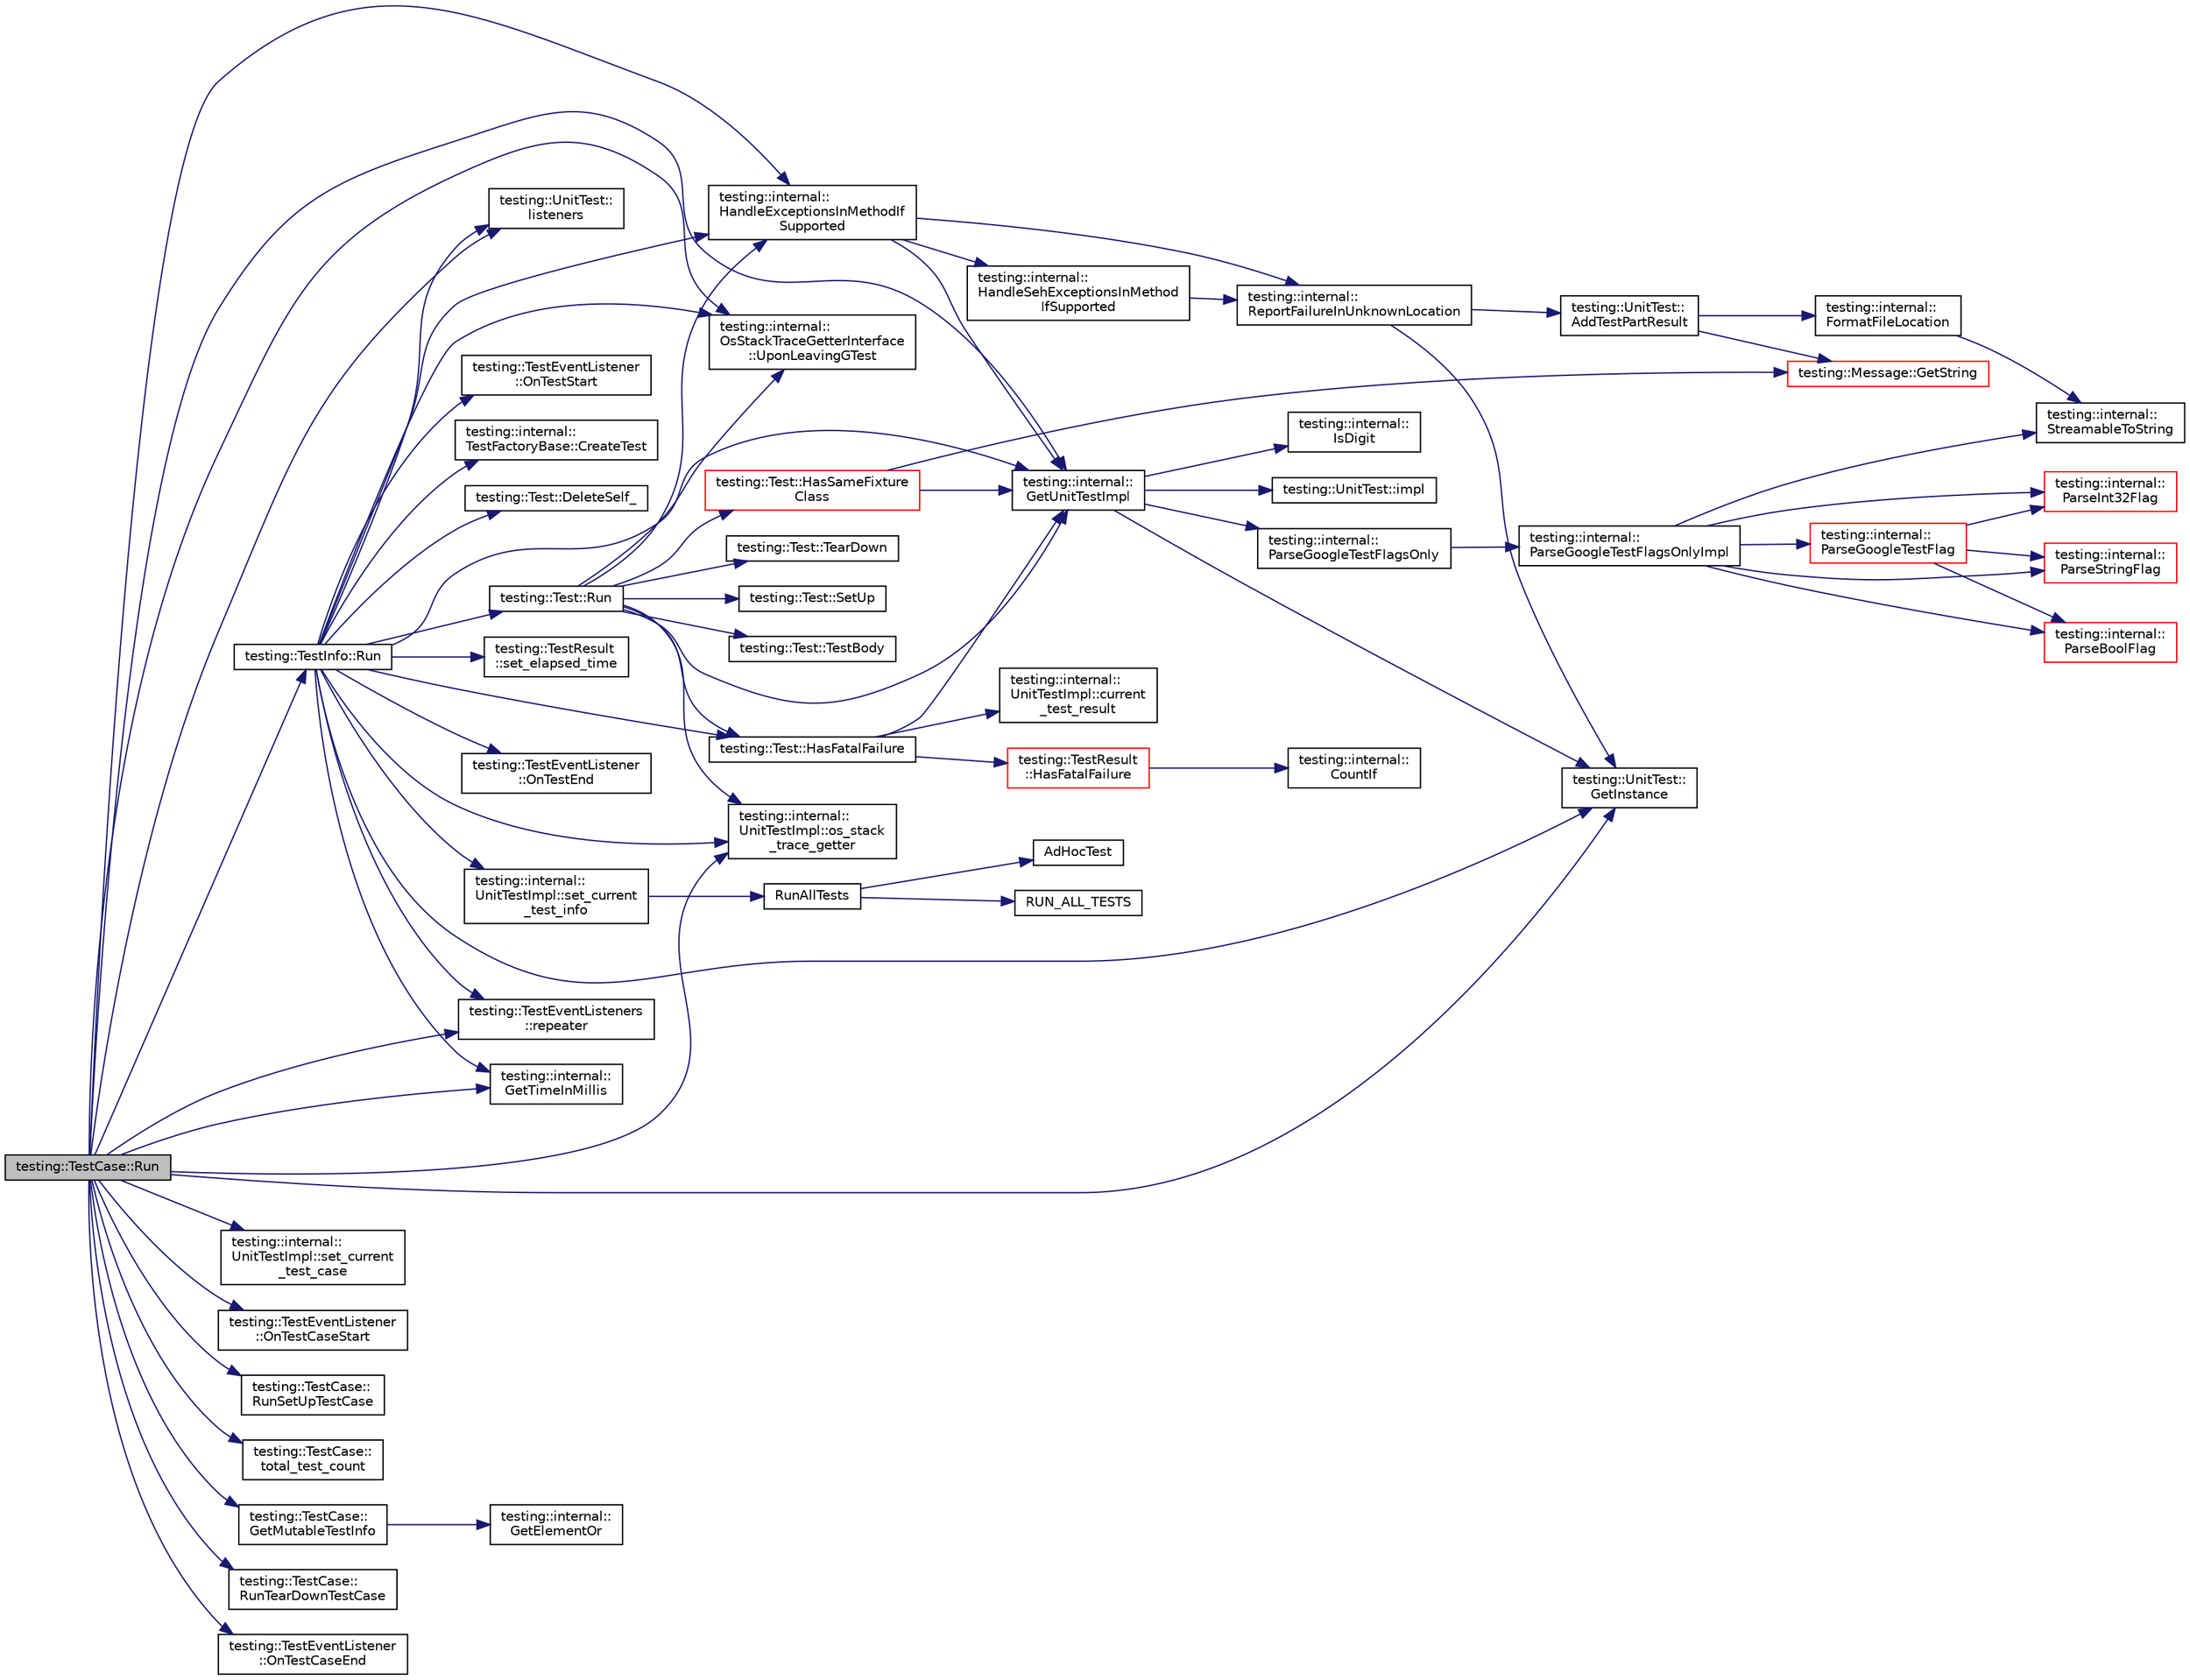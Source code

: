 digraph "testing::TestCase::Run"
{
  edge [fontname="Helvetica",fontsize="10",labelfontname="Helvetica",labelfontsize="10"];
  node [fontname="Helvetica",fontsize="10",shape=record];
  rankdir="LR";
  Node125 [label="testing::TestCase::Run",height=0.2,width=0.4,color="black", fillcolor="grey75", style="filled", fontcolor="black"];
  Node125 -> Node126 [color="midnightblue",fontsize="10",style="solid",fontname="Helvetica"];
  Node126 [label="testing::internal::\lGetUnitTestImpl",height=0.2,width=0.4,color="black", fillcolor="white", style="filled",URL="$d0/da7/namespacetesting_1_1internal.html#a9bd0caf5d16512de38b39599c13ee634"];
  Node126 -> Node127 [color="midnightblue",fontsize="10",style="solid",fontname="Helvetica"];
  Node127 [label="testing::UnitTest::\lGetInstance",height=0.2,width=0.4,color="black", fillcolor="white", style="filled",URL="$d7/d47/classtesting_1_1_unit_test.html#a24192400b70b3b946746954e9574fb8e"];
  Node126 -> Node128 [color="midnightblue",fontsize="10",style="solid",fontname="Helvetica"];
  Node128 [label="testing::UnitTest::impl",height=0.2,width=0.4,color="black", fillcolor="white", style="filled",URL="$d7/d47/classtesting_1_1_unit_test.html#a4df5d11a58affb337d7fa62eaa07690e"];
  Node126 -> Node129 [color="midnightblue",fontsize="10",style="solid",fontname="Helvetica"];
  Node129 [label="testing::internal::\lParseGoogleTestFlagsOnly",height=0.2,width=0.4,color="black", fillcolor="white", style="filled",URL="$d0/da7/namespacetesting_1_1internal.html#a472880afbcc592a41e3d623e2dec8412"];
  Node129 -> Node130 [color="midnightblue",fontsize="10",style="solid",fontname="Helvetica"];
  Node130 [label="testing::internal::\lParseGoogleTestFlagsOnlyImpl",height=0.2,width=0.4,color="black", fillcolor="white", style="filled",URL="$d0/da7/namespacetesting_1_1internal.html#ae4c46ce8c3d016848fff52cc5133f2ac"];
  Node130 -> Node131 [color="midnightblue",fontsize="10",style="solid",fontname="Helvetica"];
  Node131 [label="testing::internal::\lStreamableToString",height=0.2,width=0.4,color="black", fillcolor="white", style="filled",URL="$d0/da7/namespacetesting_1_1internal.html#aad4beed95d0846e6ffc5da0978ef3bb9"];
  Node130 -> Node132 [color="midnightblue",fontsize="10",style="solid",fontname="Helvetica"];
  Node132 [label="testing::internal::\lParseBoolFlag",height=0.2,width=0.4,color="red", fillcolor="white", style="filled",URL="$d0/da7/namespacetesting_1_1internal.html#ada3b98e7cfe93f4ba2053c470d9e3e51"];
  Node130 -> Node134 [color="midnightblue",fontsize="10",style="solid",fontname="Helvetica"];
  Node134 [label="testing::internal::\lParseInt32Flag",height=0.2,width=0.4,color="red", fillcolor="white", style="filled",URL="$d0/da7/namespacetesting_1_1internal.html#ae3449e173767750b613114ceac6d916a"];
  Node130 -> Node139 [color="midnightblue",fontsize="10",style="solid",fontname="Helvetica"];
  Node139 [label="testing::internal::\lParseStringFlag",height=0.2,width=0.4,color="red", fillcolor="white", style="filled",URL="$d0/da7/namespacetesting_1_1internal.html#aa4ce312efaaf7a97aac2303173afe021"];
  Node130 -> Node153 [color="midnightblue",fontsize="10",style="solid",fontname="Helvetica"];
  Node153 [label="testing::internal::\lParseGoogleTestFlag",height=0.2,width=0.4,color="red", fillcolor="white", style="filled",URL="$d0/da7/namespacetesting_1_1internal.html#afccff08aa2b1ede0dd32c1364a5dee42"];
  Node153 -> Node132 [color="midnightblue",fontsize="10",style="solid",fontname="Helvetica"];
  Node153 -> Node139 [color="midnightblue",fontsize="10",style="solid",fontname="Helvetica"];
  Node153 -> Node134 [color="midnightblue",fontsize="10",style="solid",fontname="Helvetica"];
  Node126 -> Node163 [color="midnightblue",fontsize="10",style="solid",fontname="Helvetica"];
  Node163 [label="testing::internal::\lIsDigit",height=0.2,width=0.4,color="black", fillcolor="white", style="filled",URL="$d0/da7/namespacetesting_1_1internal.html#a4bd96b7fa6486802d33ddc217af55a39"];
  Node125 -> Node164 [color="midnightblue",fontsize="10",style="solid",fontname="Helvetica"];
  Node164 [label="testing::internal::\lUnitTestImpl::set_current\l_test_case",height=0.2,width=0.4,color="black", fillcolor="white", style="filled",URL="$d7/dda/classtesting_1_1internal_1_1_unit_test_impl.html#a7f0e79bdabd28819cc857e316a36a350"];
  Node125 -> Node127 [color="midnightblue",fontsize="10",style="solid",fontname="Helvetica"];
  Node125 -> Node165 [color="midnightblue",fontsize="10",style="solid",fontname="Helvetica"];
  Node165 [label="testing::UnitTest::\llisteners",height=0.2,width=0.4,color="black", fillcolor="white", style="filled",URL="$d7/d47/classtesting_1_1_unit_test.html#aac10085cf7c0d1751306db10cdd953cb"];
  Node125 -> Node166 [color="midnightblue",fontsize="10",style="solid",fontname="Helvetica"];
  Node166 [label="testing::TestEventListeners\l::repeater",height=0.2,width=0.4,color="black", fillcolor="white", style="filled",URL="$df/dab/classtesting_1_1_test_event_listeners.html#ad28af964081553de465fbfc1c5a46650"];
  Node125 -> Node167 [color="midnightblue",fontsize="10",style="solid",fontname="Helvetica"];
  Node167 [label="testing::TestEventListener\l::OnTestCaseStart",height=0.2,width=0.4,color="black", fillcolor="white", style="filled",URL="$d1/d46/classtesting_1_1_test_event_listener.html#ab4ed885d63f5bbff8076c1329b3dfe36"];
  Node125 -> Node168 [color="midnightblue",fontsize="10",style="solid",fontname="Helvetica"];
  Node168 [label="testing::internal::\lUnitTestImpl::os_stack\l_trace_getter",height=0.2,width=0.4,color="black", fillcolor="white", style="filled",URL="$d7/dda/classtesting_1_1internal_1_1_unit_test_impl.html#a71753679854f7fbba6c1568eb422fecb"];
  Node125 -> Node169 [color="midnightblue",fontsize="10",style="solid",fontname="Helvetica"];
  Node169 [label="testing::internal::\lOsStackTraceGetterInterface\l::UponLeavingGTest",height=0.2,width=0.4,color="black", fillcolor="white", style="filled",URL="$d7/d10/classtesting_1_1internal_1_1_os_stack_trace_getter_interface.html#a791bd120428b5a53d5eeba1b27296a39"];
  Node125 -> Node170 [color="midnightblue",fontsize="10",style="solid",fontname="Helvetica"];
  Node170 [label="testing::internal::\lHandleExceptionsInMethodIf\lSupported",height=0.2,width=0.4,color="black", fillcolor="white", style="filled",URL="$d0/da7/namespacetesting_1_1internal.html#addb2ed165b92b74e25fe9ebe9e46b9f9"];
  Node170 -> Node126 [color="midnightblue",fontsize="10",style="solid",fontname="Helvetica"];
  Node170 -> Node171 [color="midnightblue",fontsize="10",style="solid",fontname="Helvetica"];
  Node171 [label="testing::internal::\lHandleSehExceptionsInMethod\lIfSupported",height=0.2,width=0.4,color="black", fillcolor="white", style="filled",URL="$d0/da7/namespacetesting_1_1internal.html#ac5293b438139ef7ed05cb7fcaaf63545"];
  Node171 -> Node172 [color="midnightblue",fontsize="10",style="solid",fontname="Helvetica"];
  Node172 [label="testing::internal::\lReportFailureInUnknownLocation",height=0.2,width=0.4,color="black", fillcolor="white", style="filled",URL="$d0/da7/namespacetesting_1_1internal.html#a85f6ff0e40f9a5f10af66a73cf1364fa"];
  Node172 -> Node127 [color="midnightblue",fontsize="10",style="solid",fontname="Helvetica"];
  Node172 -> Node173 [color="midnightblue",fontsize="10",style="solid",fontname="Helvetica"];
  Node173 [label="testing::UnitTest::\lAddTestPartResult",height=0.2,width=0.4,color="black", fillcolor="white", style="filled",URL="$d7/d47/classtesting_1_1_unit_test.html#a1d157d2e9a5c1d3405333410c6b13932"];
  Node173 -> Node174 [color="midnightblue",fontsize="10",style="solid",fontname="Helvetica"];
  Node174 [label="testing::internal::\lFormatFileLocation",height=0.2,width=0.4,color="black", fillcolor="white", style="filled",URL="$d0/da7/namespacetesting_1_1internal.html#a31b7c3abed4a7c395f42c61e993989f4"];
  Node174 -> Node131 [color="midnightblue",fontsize="10",style="solid",fontname="Helvetica"];
  Node173 -> Node136 [color="midnightblue",fontsize="10",style="solid",fontname="Helvetica"];
  Node136 [label="testing::Message::GetString",height=0.2,width=0.4,color="red", fillcolor="white", style="filled",URL="$d2/da9/classtesting_1_1_message.html#a2cdc4df62bdcc9df37651a1cf527704e"];
  Node170 -> Node172 [color="midnightblue",fontsize="10",style="solid",fontname="Helvetica"];
  Node125 -> Node175 [color="midnightblue",fontsize="10",style="solid",fontname="Helvetica"];
  Node175 [label="testing::TestCase::\lRunSetUpTestCase",height=0.2,width=0.4,color="black", fillcolor="white", style="filled",URL="$d0/dfa/classtesting_1_1_test_case.html#a10763d318d617f921803741ec81919c5"];
  Node125 -> Node176 [color="midnightblue",fontsize="10",style="solid",fontname="Helvetica"];
  Node176 [label="testing::internal::\lGetTimeInMillis",height=0.2,width=0.4,color="black", fillcolor="white", style="filled",URL="$d0/da7/namespacetesting_1_1internal.html#ae66b46943a429e6efb1db456d4cae90c"];
  Node125 -> Node177 [color="midnightblue",fontsize="10",style="solid",fontname="Helvetica"];
  Node177 [label="testing::TestCase::\ltotal_test_count",height=0.2,width=0.4,color="black", fillcolor="white", style="filled",URL="$d0/dfa/classtesting_1_1_test_case.html#aba3cab19aaf7295284f0832f2cf895a3"];
  Node125 -> Node178 [color="midnightblue",fontsize="10",style="solid",fontname="Helvetica"];
  Node178 [label="testing::TestCase::\lGetMutableTestInfo",height=0.2,width=0.4,color="black", fillcolor="white", style="filled",URL="$d0/dfa/classtesting_1_1_test_case.html#aee03569f8ecb89cfe479e71f11edc3ea"];
  Node178 -> Node179 [color="midnightblue",fontsize="10",style="solid",fontname="Helvetica"];
  Node179 [label="testing::internal::\lGetElementOr",height=0.2,width=0.4,color="black", fillcolor="white", style="filled",URL="$d0/da7/namespacetesting_1_1internal.html#a71fdd20a0686bea3dc0cdcd95e0bca1c"];
  Node125 -> Node180 [color="midnightblue",fontsize="10",style="solid",fontname="Helvetica"];
  Node180 [label="testing::TestInfo::Run",height=0.2,width=0.4,color="black", fillcolor="white", style="filled",URL="$d1/d79/classtesting_1_1_test_info.html#ade784915e9be3a01e3a6ef509b77d6c9"];
  Node180 -> Node126 [color="midnightblue",fontsize="10",style="solid",fontname="Helvetica"];
  Node180 -> Node181 [color="midnightblue",fontsize="10",style="solid",fontname="Helvetica"];
  Node181 [label="testing::internal::\lUnitTestImpl::set_current\l_test_info",height=0.2,width=0.4,color="black", fillcolor="white", style="filled",URL="$d7/dda/classtesting_1_1internal_1_1_unit_test_impl.html#ab72211c99ce4427dfb472d6ecea62989"];
  Node181 -> Node182 [color="midnightblue",fontsize="10",style="solid",fontname="Helvetica"];
  Node182 [label="RunAllTests",height=0.2,width=0.4,color="black", fillcolor="white", style="filled",URL="$de/db0/gtest__output__test___8cc.html#ae0ca194f6b730e168850ce3179ad4f63"];
  Node182 -> Node183 [color="midnightblue",fontsize="10",style="solid",fontname="Helvetica"];
  Node183 [label="AdHocTest",height=0.2,width=0.4,color="black", fillcolor="white", style="filled",URL="$de/db0/gtest__output__test___8cc.html#a36cd4d21174efaa3066237d716028d49"];
  Node182 -> Node184 [color="midnightblue",fontsize="10",style="solid",fontname="Helvetica"];
  Node184 [label="RUN_ALL_TESTS",height=0.2,width=0.4,color="black", fillcolor="white", style="filled",URL="$d8/d73/gtest_8h.html#a853a3792807489591d3d4a2f2ff9359f"];
  Node180 -> Node127 [color="midnightblue",fontsize="10",style="solid",fontname="Helvetica"];
  Node180 -> Node165 [color="midnightblue",fontsize="10",style="solid",fontname="Helvetica"];
  Node180 -> Node166 [color="midnightblue",fontsize="10",style="solid",fontname="Helvetica"];
  Node180 -> Node185 [color="midnightblue",fontsize="10",style="solid",fontname="Helvetica"];
  Node185 [label="testing::TestEventListener\l::OnTestStart",height=0.2,width=0.4,color="black", fillcolor="white", style="filled",URL="$d1/d46/classtesting_1_1_test_event_listener.html#ab4f6a0ca16ae75daf385b3b5914e1048"];
  Node180 -> Node176 [color="midnightblue",fontsize="10",style="solid",fontname="Helvetica"];
  Node180 -> Node168 [color="midnightblue",fontsize="10",style="solid",fontname="Helvetica"];
  Node180 -> Node169 [color="midnightblue",fontsize="10",style="solid",fontname="Helvetica"];
  Node180 -> Node170 [color="midnightblue",fontsize="10",style="solid",fontname="Helvetica"];
  Node180 -> Node186 [color="midnightblue",fontsize="10",style="solid",fontname="Helvetica"];
  Node186 [label="testing::internal::\lTestFactoryBase::CreateTest",height=0.2,width=0.4,color="black", fillcolor="white", style="filled",URL="$d8/d8b/classtesting_1_1internal_1_1_test_factory_base.html#a07ac3ca0b196cdb092da0bb186b7c030"];
  Node180 -> Node187 [color="midnightblue",fontsize="10",style="solid",fontname="Helvetica"];
  Node187 [label="testing::Test::HasFatalFailure",height=0.2,width=0.4,color="black", fillcolor="white", style="filled",URL="$df/d69/classtesting_1_1_test.html#a5e83604628ef542af888d631566ff60c"];
  Node187 -> Node126 [color="midnightblue",fontsize="10",style="solid",fontname="Helvetica"];
  Node187 -> Node188 [color="midnightblue",fontsize="10",style="solid",fontname="Helvetica"];
  Node188 [label="testing::internal::\lUnitTestImpl::current\l_test_result",height=0.2,width=0.4,color="black", fillcolor="white", style="filled",URL="$d7/dda/classtesting_1_1internal_1_1_unit_test_impl.html#aba3caef4ad23ce98be80250aeb0cc787"];
  Node187 -> Node189 [color="midnightblue",fontsize="10",style="solid",fontname="Helvetica"];
  Node189 [label="testing::TestResult\l::HasFatalFailure",height=0.2,width=0.4,color="red", fillcolor="white", style="filled",URL="$d1/d69/classtesting_1_1_test_result.html#a30e00d4076ae07fb5ad7b623d9dc1fe4"];
  Node189 -> Node190 [color="midnightblue",fontsize="10",style="solid",fontname="Helvetica"];
  Node190 [label="testing::internal::\lCountIf",height=0.2,width=0.4,color="black", fillcolor="white", style="filled",URL="$d0/da7/namespacetesting_1_1internal.html#a1e77a774d910346eff11a86d8df783a5"];
  Node180 -> Node192 [color="midnightblue",fontsize="10",style="solid",fontname="Helvetica"];
  Node192 [label="testing::Test::Run",height=0.2,width=0.4,color="black", fillcolor="white", style="filled",URL="$df/d69/classtesting_1_1_test.html#ab70d07cb03d17ccb1aedc2be66eaccff"];
  Node192 -> Node193 [color="midnightblue",fontsize="10",style="solid",fontname="Helvetica"];
  Node193 [label="testing::Test::HasSameFixture\lClass",height=0.2,width=0.4,color="red", fillcolor="white", style="filled",URL="$df/d69/classtesting_1_1_test.html#ab76536a462529a457429061e209a8ee7"];
  Node193 -> Node126 [color="midnightblue",fontsize="10",style="solid",fontname="Helvetica"];
  Node193 -> Node136 [color="midnightblue",fontsize="10",style="solid",fontname="Helvetica"];
  Node192 -> Node126 [color="midnightblue",fontsize="10",style="solid",fontname="Helvetica"];
  Node192 -> Node168 [color="midnightblue",fontsize="10",style="solid",fontname="Helvetica"];
  Node192 -> Node169 [color="midnightblue",fontsize="10",style="solid",fontname="Helvetica"];
  Node192 -> Node170 [color="midnightblue",fontsize="10",style="solid",fontname="Helvetica"];
  Node192 -> Node200 [color="midnightblue",fontsize="10",style="solid",fontname="Helvetica"];
  Node200 [label="testing::Test::SetUp",height=0.2,width=0.4,color="black", fillcolor="white", style="filled",URL="$df/d69/classtesting_1_1_test.html#a190315150c303ddf801313fd1a777733"];
  Node192 -> Node187 [color="midnightblue",fontsize="10",style="solid",fontname="Helvetica"];
  Node192 -> Node201 [color="midnightblue",fontsize="10",style="solid",fontname="Helvetica"];
  Node201 [label="testing::Test::TestBody",height=0.2,width=0.4,color="black", fillcolor="white", style="filled",URL="$df/d69/classtesting_1_1_test.html#a146a4a5d9854e676d625a0ef67409794"];
  Node192 -> Node202 [color="midnightblue",fontsize="10",style="solid",fontname="Helvetica"];
  Node202 [label="testing::Test::TearDown",height=0.2,width=0.4,color="black", fillcolor="white", style="filled",URL="$df/d69/classtesting_1_1_test.html#a5f0ab439802cbe0ef7552f1a9f791923"];
  Node180 -> Node203 [color="midnightblue",fontsize="10",style="solid",fontname="Helvetica"];
  Node203 [label="testing::Test::DeleteSelf_",height=0.2,width=0.4,color="black", fillcolor="white", style="filled",URL="$df/d69/classtesting_1_1_test.html#a3116f1f98ac889b11f1e3d981b8c6ca1"];
  Node180 -> Node204 [color="midnightblue",fontsize="10",style="solid",fontname="Helvetica"];
  Node204 [label="testing::TestResult\l::set_elapsed_time",height=0.2,width=0.4,color="black", fillcolor="white", style="filled",URL="$d1/d69/classtesting_1_1_test_result.html#aa345325e5dea41609d17d7c614bf2b18"];
  Node180 -> Node205 [color="midnightblue",fontsize="10",style="solid",fontname="Helvetica"];
  Node205 [label="testing::TestEventListener\l::OnTestEnd",height=0.2,width=0.4,color="black", fillcolor="white", style="filled",URL="$d1/d46/classtesting_1_1_test_event_listener.html#abb1c44525ef038500608b5dc2f17099b"];
  Node125 -> Node206 [color="midnightblue",fontsize="10",style="solid",fontname="Helvetica"];
  Node206 [label="testing::TestCase::\lRunTearDownTestCase",height=0.2,width=0.4,color="black", fillcolor="white", style="filled",URL="$d0/dfa/classtesting_1_1_test_case.html#a23563c9cbbd004159c6acef2af0e7c39"];
  Node125 -> Node207 [color="midnightblue",fontsize="10",style="solid",fontname="Helvetica"];
  Node207 [label="testing::TestEventListener\l::OnTestCaseEnd",height=0.2,width=0.4,color="black", fillcolor="white", style="filled",URL="$d1/d46/classtesting_1_1_test_event_listener.html#ae61985e2ef76ac78379b077be57a9c36"];
}
